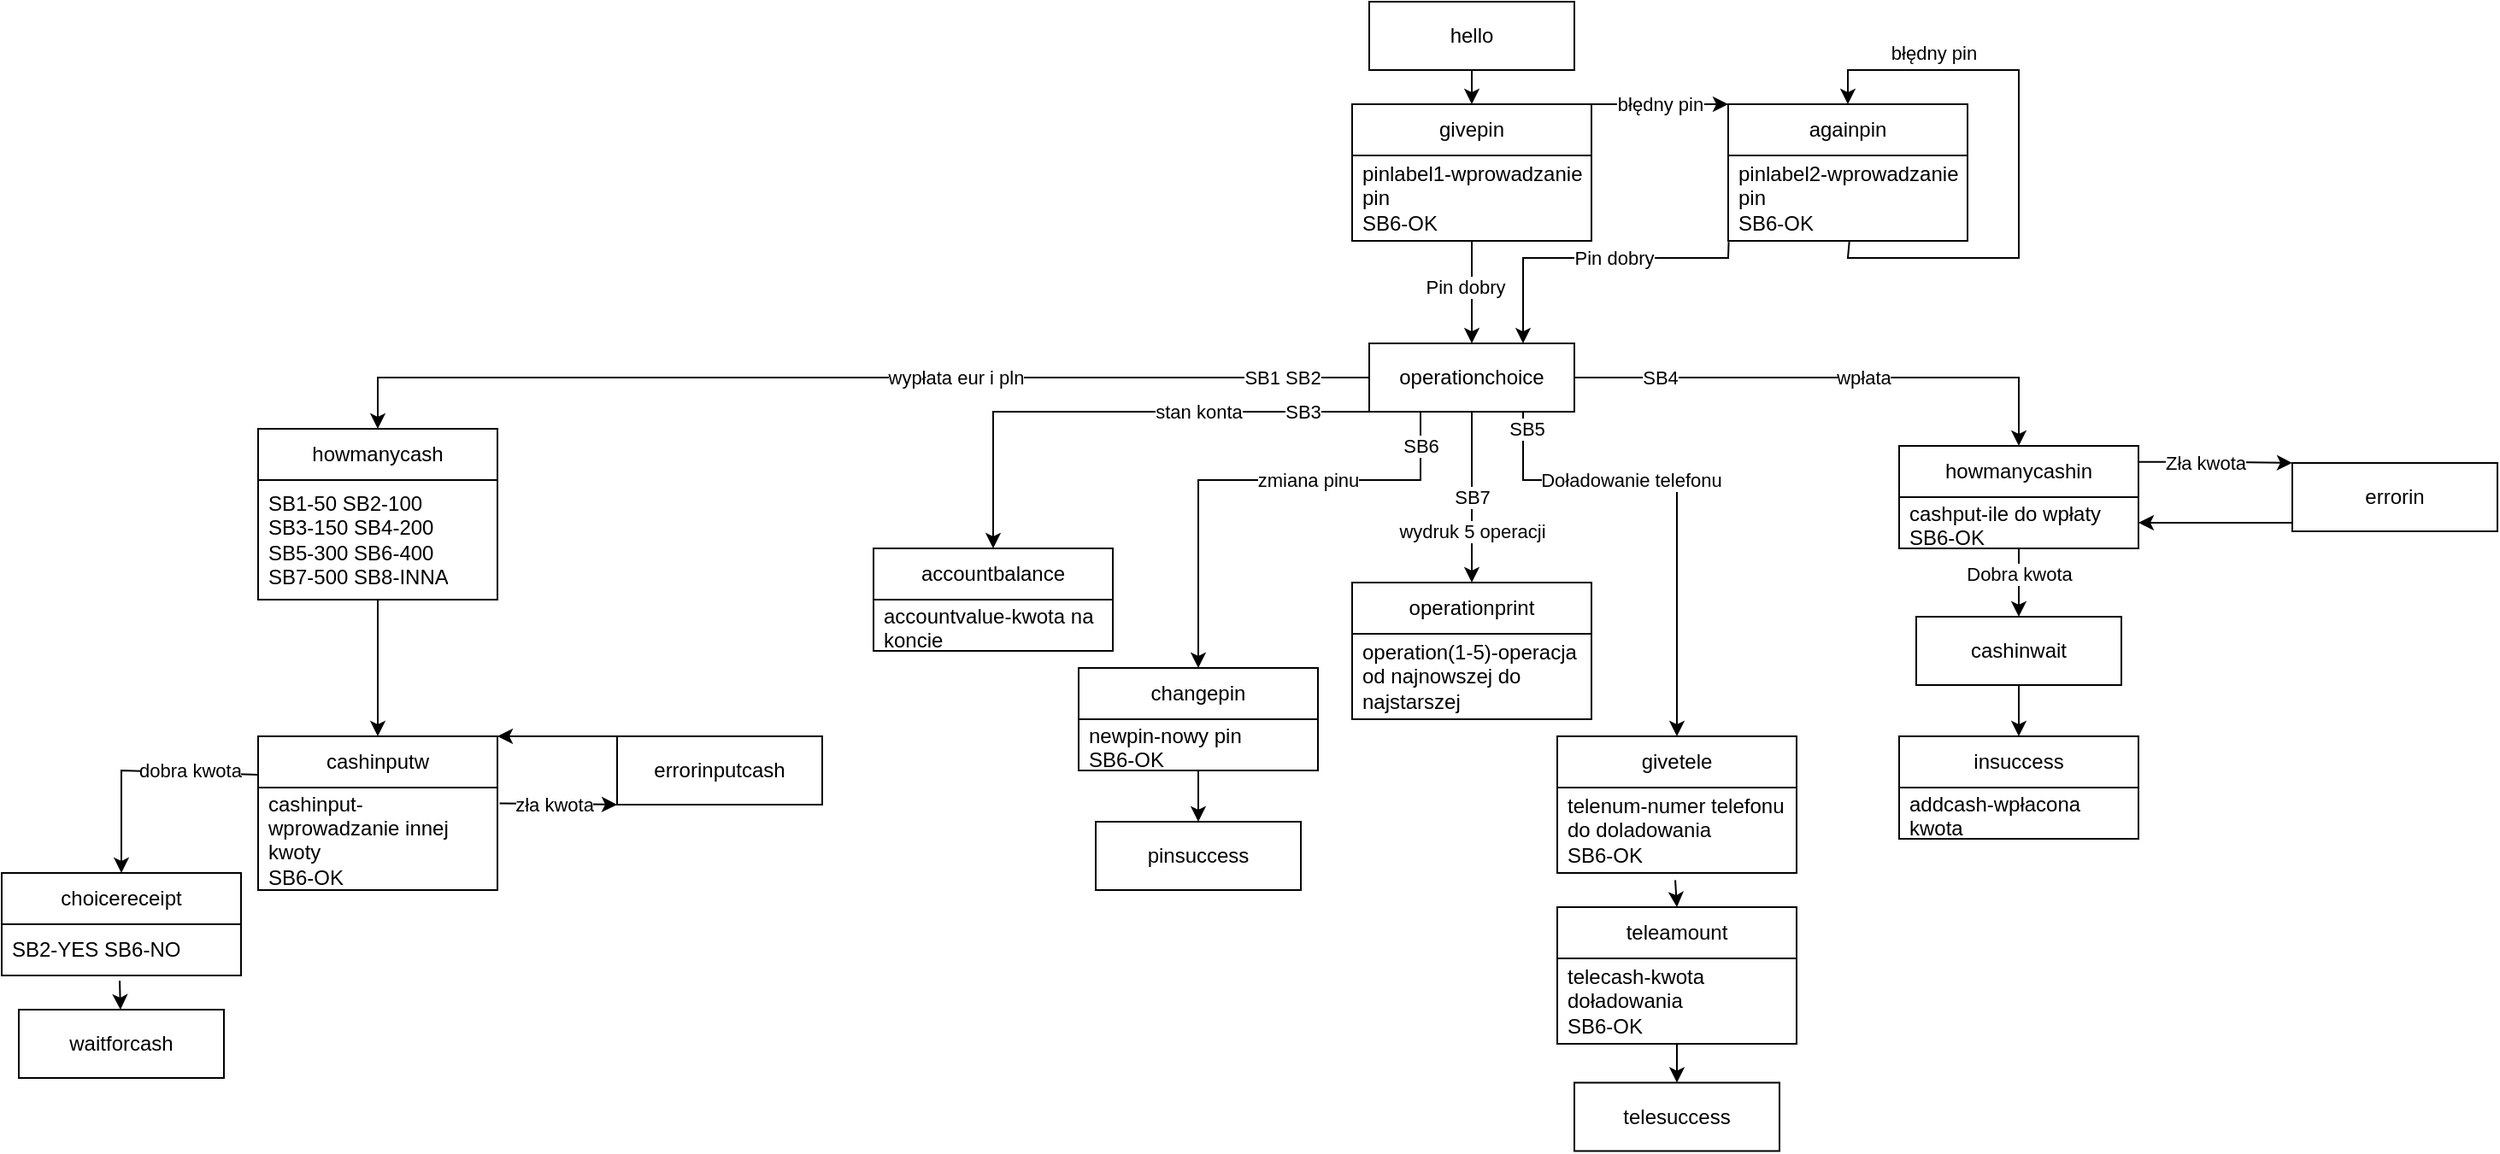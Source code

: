 <mxfile version="21.4.0" type="device">
  <diagram name="Strona-1" id="Kzm8d9shIN3Trl6sYYgi">
    <mxGraphModel dx="1781" dy="584" grid="1" gridSize="10" guides="1" tooltips="1" connect="1" arrows="1" fold="1" page="1" pageScale="1" pageWidth="827" pageHeight="1169" math="0" shadow="0">
      <root>
        <mxCell id="0" />
        <mxCell id="1" parent="0" />
        <mxCell id="q213whrQz-qfY4SCTPW1-1" value="hello" style="rounded=0;whiteSpace=wrap;html=1;" parent="1" vertex="1">
          <mxGeometry x="160" y="40" width="120" height="40" as="geometry" />
        </mxCell>
        <mxCell id="q213whrQz-qfY4SCTPW1-3" value="" style="endArrow=classic;html=1;rounded=0;exitX=0.5;exitY=1;exitDx=0;exitDy=0;entryX=0.5;entryY=0;entryDx=0;entryDy=0;" parent="1" source="q213whrQz-qfY4SCTPW1-1" target="q213whrQz-qfY4SCTPW1-54" edge="1">
          <mxGeometry width="50" height="50" relative="1" as="geometry">
            <mxPoint x="220" y="310" as="sourcePoint" />
            <mxPoint x="270" y="260" as="targetPoint" />
          </mxGeometry>
        </mxCell>
        <mxCell id="q213whrQz-qfY4SCTPW1-5" value="" style="endArrow=classic;html=1;rounded=0;exitX=1;exitY=0;exitDx=0;exitDy=0;entryX=0;entryY=0;entryDx=0;entryDy=0;" parent="1" source="q213whrQz-qfY4SCTPW1-54" target="q213whrQz-qfY4SCTPW1-58" edge="1">
          <mxGeometry width="50" height="50" relative="1" as="geometry">
            <mxPoint x="220" y="310" as="sourcePoint" />
            <mxPoint x="360" y="120" as="targetPoint" />
          </mxGeometry>
        </mxCell>
        <mxCell id="q213whrQz-qfY4SCTPW1-6" value="błędny pin" style="edgeLabel;html=1;align=center;verticalAlign=middle;resizable=0;points=[];rotation=0;" parent="q213whrQz-qfY4SCTPW1-5" vertex="1" connectable="0">
          <mxGeometry x="0.454" y="2" relative="1" as="geometry">
            <mxPoint x="-18" y="2" as="offset" />
          </mxGeometry>
        </mxCell>
        <mxCell id="q213whrQz-qfY4SCTPW1-9" value="operationchoice" style="rounded=0;whiteSpace=wrap;html=1;" parent="1" vertex="1">
          <mxGeometry x="160" y="240" width="120" height="40" as="geometry" />
        </mxCell>
        <mxCell id="q213whrQz-qfY4SCTPW1-10" value="" style="endArrow=classic;html=1;rounded=0;entryX=0.5;entryY=0;entryDx=0;entryDy=0;" parent="1" source="q213whrQz-qfY4SCTPW1-54" target="q213whrQz-qfY4SCTPW1-9" edge="1">
          <mxGeometry width="50" height="50" relative="1" as="geometry">
            <mxPoint x="220" y="310" as="sourcePoint" />
            <mxPoint x="270" y="260" as="targetPoint" />
          </mxGeometry>
        </mxCell>
        <mxCell id="q213whrQz-qfY4SCTPW1-12" value="Pin dobry" style="edgeLabel;html=1;align=center;verticalAlign=middle;resizable=0;points=[];rotation=0;" parent="q213whrQz-qfY4SCTPW1-10" vertex="1" connectable="0">
          <mxGeometry x="0.412" y="-1" relative="1" as="geometry">
            <mxPoint x="-3" y="-16" as="offset" />
          </mxGeometry>
        </mxCell>
        <mxCell id="q213whrQz-qfY4SCTPW1-11" value="" style="endArrow=classic;html=1;rounded=0;exitX=0.002;exitY=1.012;exitDx=0;exitDy=0;entryX=0.75;entryY=0;entryDx=0;entryDy=0;exitPerimeter=0;" parent="1" source="q213whrQz-qfY4SCTPW1-59" target="q213whrQz-qfY4SCTPW1-9" edge="1">
          <mxGeometry width="50" height="50" relative="1" as="geometry">
            <mxPoint x="220" y="310" as="sourcePoint" />
            <mxPoint x="290" y="250" as="targetPoint" />
            <Array as="points">
              <mxPoint x="370" y="190" />
              <mxPoint x="250" y="190" />
            </Array>
          </mxGeometry>
        </mxCell>
        <mxCell id="q213whrQz-qfY4SCTPW1-14" value="Pin dobry" style="edgeLabel;html=1;align=center;verticalAlign=middle;resizable=0;points=[];rotation=0;" parent="q213whrQz-qfY4SCTPW1-11" vertex="1" connectable="0">
          <mxGeometry x="-0.42" y="3" relative="1" as="geometry">
            <mxPoint x="-25" y="-3" as="offset" />
          </mxGeometry>
        </mxCell>
        <mxCell id="q213whrQz-qfY4SCTPW1-16" value="" style="endArrow=classic;html=1;rounded=0;entryX=0.5;entryY=0;entryDx=0;entryDy=0;exitX=0;exitY=0.5;exitDx=0;exitDy=0;" parent="1" source="q213whrQz-qfY4SCTPW1-9" target="beemSsX0Srpz4FNd_Xfr-7" edge="1">
          <mxGeometry width="50" height="50" relative="1" as="geometry">
            <mxPoint x="70" y="260" as="sourcePoint" />
            <mxPoint x="-420" y="280" as="targetPoint" />
            <Array as="points">
              <mxPoint x="-420" y="260" />
            </Array>
          </mxGeometry>
        </mxCell>
        <mxCell id="q213whrQz-qfY4SCTPW1-17" value="wypłata eur i pln" style="edgeLabel;html=1;align=center;verticalAlign=middle;resizable=0;points=[];rotation=0;" parent="q213whrQz-qfY4SCTPW1-16" vertex="1" connectable="0">
          <mxGeometry x="-0.388" y="-2" relative="1" as="geometry">
            <mxPoint x="-56" y="2" as="offset" />
          </mxGeometry>
        </mxCell>
        <mxCell id="beemSsX0Srpz4FNd_Xfr-1" value="SB1 SB2" style="edgeLabel;html=1;align=center;verticalAlign=middle;resizable=0;points=[];" vertex="1" connectable="0" parent="q213whrQz-qfY4SCTPW1-16">
          <mxGeometry x="-0.833" y="2" relative="1" as="geometry">
            <mxPoint y="-2" as="offset" />
          </mxGeometry>
        </mxCell>
        <mxCell id="q213whrQz-qfY4SCTPW1-21" value="errorinputcash" style="rounded=0;whiteSpace=wrap;html=1;" parent="1" vertex="1">
          <mxGeometry x="-280" y="470" width="120" height="40" as="geometry" />
        </mxCell>
        <mxCell id="q213whrQz-qfY4SCTPW1-22" value="" style="endArrow=classic;html=1;rounded=0;exitX=1.009;exitY=0.155;exitDx=0;exitDy=0;entryX=0;entryY=1;entryDx=0;entryDy=0;exitPerimeter=0;" parent="1" source="q213whrQz-qfY4SCTPW1-65" target="q213whrQz-qfY4SCTPW1-21" edge="1">
          <mxGeometry width="50" height="50" relative="1" as="geometry">
            <mxPoint x="-190" y="600" as="sourcePoint" />
            <mxPoint x="-120" y="670" as="targetPoint" />
          </mxGeometry>
        </mxCell>
        <mxCell id="q213whrQz-qfY4SCTPW1-24" value="zła kwota" style="edgeLabel;html=1;align=center;verticalAlign=middle;resizable=0;points=[];rotation=0;" parent="q213whrQz-qfY4SCTPW1-22" vertex="1" connectable="0">
          <mxGeometry x="0.485" y="-3" relative="1" as="geometry">
            <mxPoint x="-19" y="-3" as="offset" />
          </mxGeometry>
        </mxCell>
        <mxCell id="q213whrQz-qfY4SCTPW1-25" value="" style="endArrow=classic;html=1;rounded=0;entryX=1;entryY=0;entryDx=0;entryDy=0;exitX=0;exitY=0;exitDx=0;exitDy=0;" parent="1" source="q213whrQz-qfY4SCTPW1-21" target="q213whrQz-qfY4SCTPW1-64" edge="1">
          <mxGeometry width="50" height="50" relative="1" as="geometry">
            <mxPoint x="-410" y="620" as="sourcePoint" />
            <mxPoint x="-360" y="570" as="targetPoint" />
          </mxGeometry>
        </mxCell>
        <mxCell id="q213whrQz-qfY4SCTPW1-27" value="" style="endArrow=classic;html=1;rounded=0;exitX=0;exitY=0.25;exitDx=0;exitDy=0;entryX=0.5;entryY=0;entryDx=0;entryDy=0;" parent="1" source="q213whrQz-qfY4SCTPW1-64" target="beemSsX0Srpz4FNd_Xfr-13" edge="1">
          <mxGeometry width="50" height="50" relative="1" as="geometry">
            <mxPoint x="-440" y="620" as="sourcePoint" />
            <mxPoint x="-570" y="550" as="targetPoint" />
            <Array as="points">
              <mxPoint x="-570" y="490" />
            </Array>
          </mxGeometry>
        </mxCell>
        <mxCell id="q213whrQz-qfY4SCTPW1-28" value="dobra kwota" style="edgeLabel;html=1;align=center;verticalAlign=middle;resizable=0;points=[];" parent="q213whrQz-qfY4SCTPW1-27" vertex="1" connectable="0">
          <mxGeometry x="0.452" y="-1" relative="1" as="geometry">
            <mxPoint x="41" y="-22" as="offset" />
          </mxGeometry>
        </mxCell>
        <mxCell id="q213whrQz-qfY4SCTPW1-29" value="waitforcash" style="rounded=0;whiteSpace=wrap;html=1;" parent="1" vertex="1">
          <mxGeometry x="-630" y="630" width="120" height="40" as="geometry" />
        </mxCell>
        <mxCell id="q213whrQz-qfY4SCTPW1-30" value="" style="endArrow=classic;html=1;rounded=0;exitX=0.493;exitY=1.1;exitDx=0;exitDy=0;exitPerimeter=0;" parent="1" source="beemSsX0Srpz4FNd_Xfr-14" target="q213whrQz-qfY4SCTPW1-29" edge="1">
          <mxGeometry width="50" height="50" relative="1" as="geometry">
            <mxPoint x="-570" y="590" as="sourcePoint" />
            <mxPoint x="-390" y="570" as="targetPoint" />
          </mxGeometry>
        </mxCell>
        <mxCell id="q213whrQz-qfY4SCTPW1-32" value="" style="endArrow=classic;html=1;rounded=0;exitX=0;exitY=1;exitDx=0;exitDy=0;entryX=0.5;entryY=0;entryDx=0;entryDy=0;" parent="1" source="q213whrQz-qfY4SCTPW1-9" target="q213whrQz-qfY4SCTPW1-68" edge="1">
          <mxGeometry width="50" height="50" relative="1" as="geometry">
            <mxPoint x="190" y="510" as="sourcePoint" />
            <mxPoint x="240" y="460" as="targetPoint" />
            <Array as="points">
              <mxPoint x="-60" y="280" />
            </Array>
          </mxGeometry>
        </mxCell>
        <mxCell id="q213whrQz-qfY4SCTPW1-33" value="stan konta" style="edgeLabel;html=1;align=center;verticalAlign=middle;resizable=0;points=[];rotation=0;" parent="q213whrQz-qfY4SCTPW1-32" vertex="1" connectable="0">
          <mxGeometry x="-0.152" y="2" relative="1" as="geometry">
            <mxPoint x="27" y="-2" as="offset" />
          </mxGeometry>
        </mxCell>
        <mxCell id="beemSsX0Srpz4FNd_Xfr-2" value="SB3" style="edgeLabel;html=1;align=center;verticalAlign=middle;resizable=0;points=[];" vertex="1" connectable="0" parent="q213whrQz-qfY4SCTPW1-32">
          <mxGeometry x="-0.74" y="3" relative="1" as="geometry">
            <mxPoint y="-3" as="offset" />
          </mxGeometry>
        </mxCell>
        <mxCell id="q213whrQz-qfY4SCTPW1-35" value="" style="endArrow=classic;html=1;rounded=0;exitX=0.25;exitY=1;exitDx=0;exitDy=0;entryX=0.5;entryY=0;entryDx=0;entryDy=0;" parent="1" source="q213whrQz-qfY4SCTPW1-9" target="q213whrQz-qfY4SCTPW1-72" edge="1">
          <mxGeometry width="50" height="50" relative="1" as="geometry">
            <mxPoint x="412.96" y="360" as="sourcePoint" />
            <mxPoint x="410" y="542" as="targetPoint" />
            <Array as="points">
              <mxPoint x="190" y="300" />
              <mxPoint x="190" y="320" />
              <mxPoint x="60" y="320" />
            </Array>
          </mxGeometry>
        </mxCell>
        <mxCell id="q213whrQz-qfY4SCTPW1-37" value="zmiana pinu" style="edgeLabel;html=1;align=center;verticalAlign=middle;resizable=0;points=[];" parent="q213whrQz-qfY4SCTPW1-35" vertex="1" connectable="0">
          <mxGeometry x="-0.329" y="4" relative="1" as="geometry">
            <mxPoint x="-12" y="-4" as="offset" />
          </mxGeometry>
        </mxCell>
        <mxCell id="beemSsX0Srpz4FNd_Xfr-5" value="SB6" style="edgeLabel;html=1;align=center;verticalAlign=middle;resizable=0;points=[];" vertex="1" connectable="0" parent="q213whrQz-qfY4SCTPW1-35">
          <mxGeometry x="-0.607" y="2" relative="1" as="geometry">
            <mxPoint x="15" y="-22" as="offset" />
          </mxGeometry>
        </mxCell>
        <mxCell id="q213whrQz-qfY4SCTPW1-38" value="pinsuccess" style="rounded=0;whiteSpace=wrap;html=1;" parent="1" vertex="1">
          <mxGeometry y="520" width="120" height="40" as="geometry" />
        </mxCell>
        <mxCell id="q213whrQz-qfY4SCTPW1-40" value="" style="endArrow=classic;html=1;rounded=0;exitX=0.5;exitY=1;exitDx=0;exitDy=0;entryX=0.5;entryY=0;entryDx=0;entryDy=0;" parent="1" source="q213whrQz-qfY4SCTPW1-9" target="q213whrQz-qfY4SCTPW1-77" edge="1">
          <mxGeometry width="50" height="50" relative="1" as="geometry">
            <mxPoint x="430" y="362" as="sourcePoint" />
            <mxPoint x="400" y="422" as="targetPoint" />
          </mxGeometry>
        </mxCell>
        <mxCell id="q213whrQz-qfY4SCTPW1-42" value="wydruk 5 operacji" style="edgeLabel;html=1;align=center;verticalAlign=middle;resizable=0;points=[];" parent="q213whrQz-qfY4SCTPW1-40" vertex="1" connectable="0">
          <mxGeometry x="-0.311" y="2" relative="1" as="geometry">
            <mxPoint x="-2" y="35" as="offset" />
          </mxGeometry>
        </mxCell>
        <mxCell id="beemSsX0Srpz4FNd_Xfr-6" value="SB7" style="edgeLabel;html=1;align=center;verticalAlign=middle;resizable=0;points=[];" vertex="1" connectable="0" parent="q213whrQz-qfY4SCTPW1-40">
          <mxGeometry x="-0.34" y="1" relative="1" as="geometry">
            <mxPoint x="-1" y="17" as="offset" />
          </mxGeometry>
        </mxCell>
        <mxCell id="q213whrQz-qfY4SCTPW1-44" value="" style="endArrow=classic;html=1;rounded=0;exitX=0.75;exitY=1;exitDx=0;exitDy=0;entryX=0.5;entryY=0;entryDx=0;entryDy=0;" parent="1" source="q213whrQz-qfY4SCTPW1-9" target="q213whrQz-qfY4SCTPW1-81" edge="1">
          <mxGeometry width="50" height="50" relative="1" as="geometry">
            <mxPoint x="240" y="420" as="sourcePoint" />
            <mxPoint x="290" y="370" as="targetPoint" />
            <Array as="points">
              <mxPoint x="250" y="320" />
              <mxPoint x="340" y="320" />
            </Array>
          </mxGeometry>
        </mxCell>
        <mxCell id="q213whrQz-qfY4SCTPW1-45" value="Doładowanie telefonu" style="edgeLabel;html=1;align=center;verticalAlign=middle;resizable=0;points=[];" parent="q213whrQz-qfY4SCTPW1-44" vertex="1" connectable="0">
          <mxGeometry x="-0.236" y="4" relative="1" as="geometry">
            <mxPoint x="-4" y="4" as="offset" />
          </mxGeometry>
        </mxCell>
        <mxCell id="beemSsX0Srpz4FNd_Xfr-4" value="SB5" style="edgeLabel;html=1;align=center;verticalAlign=middle;resizable=0;points=[];" vertex="1" connectable="0" parent="q213whrQz-qfY4SCTPW1-44">
          <mxGeometry x="-0.786" y="2" relative="1" as="geometry">
            <mxPoint y="-20" as="offset" />
          </mxGeometry>
        </mxCell>
        <mxCell id="q213whrQz-qfY4SCTPW1-47" value="telesuccess" style="rounded=0;whiteSpace=wrap;html=1;" parent="1" vertex="1">
          <mxGeometry x="280" y="672.75" width="120" height="40" as="geometry" />
        </mxCell>
        <mxCell id="q213whrQz-qfY4SCTPW1-48" value="" style="endArrow=classic;html=1;rounded=0;exitX=0.493;exitY=1.084;exitDx=0;exitDy=0;entryX=0.5;entryY=0;entryDx=0;entryDy=0;exitPerimeter=0;" parent="1" source="q213whrQz-qfY4SCTPW1-82" target="q213whrQz-qfY4SCTPW1-85" edge="1">
          <mxGeometry width="50" height="50" relative="1" as="geometry">
            <mxPoint x="340" y="560" as="sourcePoint" />
            <mxPoint x="390" y="510" as="targetPoint" />
          </mxGeometry>
        </mxCell>
        <mxCell id="q213whrQz-qfY4SCTPW1-50" value="" style="endArrow=classic;html=1;rounded=0;exitX=1;exitY=0.5;exitDx=0;exitDy=0;entryX=0.5;entryY=0;entryDx=0;entryDy=0;" parent="1" source="q213whrQz-qfY4SCTPW1-9" target="q213whrQz-qfY4SCTPW1-91" edge="1">
          <mxGeometry width="50" height="50" relative="1" as="geometry">
            <mxPoint x="410" y="470" as="sourcePoint" />
            <mxPoint x="540" y="320" as="targetPoint" />
            <Array as="points">
              <mxPoint x="540" y="260" />
            </Array>
          </mxGeometry>
        </mxCell>
        <mxCell id="q213whrQz-qfY4SCTPW1-52" value="wpłata" style="edgeLabel;html=1;align=center;verticalAlign=middle;resizable=0;points=[];" parent="q213whrQz-qfY4SCTPW1-50" vertex="1" connectable="0">
          <mxGeometry x="0.171" y="-3" relative="1" as="geometry">
            <mxPoint x="-7" y="-3" as="offset" />
          </mxGeometry>
        </mxCell>
        <mxCell id="beemSsX0Srpz4FNd_Xfr-3" value="SB4" style="edgeLabel;html=1;align=center;verticalAlign=middle;resizable=0;points=[];" vertex="1" connectable="0" parent="q213whrQz-qfY4SCTPW1-50">
          <mxGeometry x="-0.313" y="3" relative="1" as="geometry">
            <mxPoint x="-53" y="3" as="offset" />
          </mxGeometry>
        </mxCell>
        <mxCell id="q213whrQz-qfY4SCTPW1-54" value="givepin" style="swimlane;fontStyle=0;childLayout=stackLayout;horizontal=1;startSize=30;horizontalStack=0;resizeParent=1;resizeParentMax=0;resizeLast=0;collapsible=1;marginBottom=0;whiteSpace=wrap;html=1;" parent="1" vertex="1">
          <mxGeometry x="150" y="100" width="140" height="80" as="geometry">
            <mxRectangle x="-40" y="80" width="60" height="30" as="alternateBounds" />
          </mxGeometry>
        </mxCell>
        <mxCell id="q213whrQz-qfY4SCTPW1-55" value="pinlabel1-wprowadzanie pin&lt;br&gt;SB6-OK" style="text;strokeColor=none;fillColor=none;align=left;verticalAlign=middle;spacingLeft=4;spacingRight=4;overflow=hidden;points=[[0,0.5],[1,0.5]];portConstraint=eastwest;rotatable=0;whiteSpace=wrap;html=1;" parent="q213whrQz-qfY4SCTPW1-54" vertex="1">
          <mxGeometry y="30" width="140" height="50" as="geometry" />
        </mxCell>
        <mxCell id="q213whrQz-qfY4SCTPW1-58" value="againpin" style="swimlane;fontStyle=0;childLayout=stackLayout;horizontal=1;startSize=30;horizontalStack=0;resizeParent=1;resizeParentMax=0;resizeLast=0;collapsible=1;marginBottom=0;whiteSpace=wrap;html=1;" parent="1" vertex="1">
          <mxGeometry x="370" y="100" width="140" height="80" as="geometry" />
        </mxCell>
        <mxCell id="q213whrQz-qfY4SCTPW1-59" value="pinlabel2-wprowadzanie pin&lt;br&gt;SB6-OK" style="text;strokeColor=none;fillColor=none;align=left;verticalAlign=middle;spacingLeft=4;spacingRight=4;overflow=hidden;points=[[0,0.5],[1,0.5]];portConstraint=eastwest;rotatable=0;whiteSpace=wrap;html=1;" parent="q213whrQz-qfY4SCTPW1-58" vertex="1">
          <mxGeometry y="30" width="140" height="50" as="geometry" />
        </mxCell>
        <mxCell id="q213whrQz-qfY4SCTPW1-7" value="" style="endArrow=classic;html=1;rounded=0;exitX=0.506;exitY=1.012;exitDx=0;exitDy=0;entryX=0.5;entryY=0;entryDx=0;entryDy=0;exitPerimeter=0;" parent="q213whrQz-qfY4SCTPW1-58" source="q213whrQz-qfY4SCTPW1-59" target="q213whrQz-qfY4SCTPW1-58" edge="1">
          <mxGeometry width="50" height="50" relative="1" as="geometry">
            <mxPoint x="-390" y="210" as="sourcePoint" />
            <mxPoint x="-260" y="60" as="targetPoint" />
            <Array as="points">
              <mxPoint x="70" y="90" />
              <mxPoint x="170" y="90" />
              <mxPoint x="170" y="80" />
              <mxPoint x="170" y="-20" />
              <mxPoint x="70" y="-20" />
            </Array>
          </mxGeometry>
        </mxCell>
        <mxCell id="q213whrQz-qfY4SCTPW1-63" value="błędny pin" style="edgeLabel;html=1;align=center;verticalAlign=middle;resizable=0;points=[];" parent="q213whrQz-qfY4SCTPW1-7" vertex="1" connectable="0">
          <mxGeometry x="-0.027" y="1" relative="1" as="geometry">
            <mxPoint x="-49" y="-65" as="offset" />
          </mxGeometry>
        </mxCell>
        <mxCell id="q213whrQz-qfY4SCTPW1-64" value="cashinputw" style="swimlane;fontStyle=0;childLayout=stackLayout;horizontal=1;startSize=30;horizontalStack=0;resizeParent=1;resizeParentMax=0;resizeLast=0;collapsible=1;marginBottom=0;whiteSpace=wrap;html=1;" parent="1" vertex="1">
          <mxGeometry x="-490" y="470" width="140" height="90" as="geometry" />
        </mxCell>
        <mxCell id="q213whrQz-qfY4SCTPW1-65" value="cashinput-wprowadzanie innej kwoty&lt;br&gt;SB6-OK" style="text;strokeColor=none;fillColor=none;align=left;verticalAlign=middle;spacingLeft=4;spacingRight=4;overflow=hidden;points=[[0,0.5],[1,0.5]];portConstraint=eastwest;rotatable=0;whiteSpace=wrap;html=1;" parent="q213whrQz-qfY4SCTPW1-64" vertex="1">
          <mxGeometry y="30" width="140" height="60" as="geometry" />
        </mxCell>
        <mxCell id="q213whrQz-qfY4SCTPW1-68" value="accountbalance" style="swimlane;fontStyle=0;childLayout=stackLayout;horizontal=1;startSize=30;horizontalStack=0;resizeParent=1;resizeParentMax=0;resizeLast=0;collapsible=1;marginBottom=0;whiteSpace=wrap;html=1;" parent="1" vertex="1">
          <mxGeometry x="-130" y="360" width="140" height="60" as="geometry" />
        </mxCell>
        <mxCell id="q213whrQz-qfY4SCTPW1-69" value="accountvalue-kwota na koncie" style="text;strokeColor=none;fillColor=none;align=left;verticalAlign=middle;spacingLeft=4;spacingRight=4;overflow=hidden;points=[[0,0.5],[1,0.5]];portConstraint=eastwest;rotatable=0;whiteSpace=wrap;html=1;" parent="q213whrQz-qfY4SCTPW1-68" vertex="1">
          <mxGeometry y="30" width="140" height="30" as="geometry" />
        </mxCell>
        <mxCell id="q213whrQz-qfY4SCTPW1-76" value="" style="edgeStyle=orthogonalEdgeStyle;rounded=0;orthogonalLoop=1;jettySize=auto;html=1;" parent="1" source="q213whrQz-qfY4SCTPW1-72" target="q213whrQz-qfY4SCTPW1-38" edge="1">
          <mxGeometry relative="1" as="geometry" />
        </mxCell>
        <mxCell id="q213whrQz-qfY4SCTPW1-72" value="changepin" style="swimlane;fontStyle=0;childLayout=stackLayout;horizontal=1;startSize=30;horizontalStack=0;resizeParent=1;resizeParentMax=0;resizeLast=0;collapsible=1;marginBottom=0;whiteSpace=wrap;html=1;" parent="1" vertex="1">
          <mxGeometry x="-10" y="430" width="140" height="60" as="geometry" />
        </mxCell>
        <mxCell id="q213whrQz-qfY4SCTPW1-73" value="newpin-nowy pin&lt;br&gt;SB6-OK" style="text;strokeColor=none;fillColor=none;align=left;verticalAlign=middle;spacingLeft=4;spacingRight=4;overflow=hidden;points=[[0,0.5],[1,0.5]];portConstraint=eastwest;rotatable=0;whiteSpace=wrap;html=1;" parent="q213whrQz-qfY4SCTPW1-72" vertex="1">
          <mxGeometry y="30" width="140" height="30" as="geometry" />
        </mxCell>
        <mxCell id="q213whrQz-qfY4SCTPW1-77" value="operationprint" style="swimlane;fontStyle=0;childLayout=stackLayout;horizontal=1;startSize=30;horizontalStack=0;resizeParent=1;resizeParentMax=0;resizeLast=0;collapsible=1;marginBottom=0;whiteSpace=wrap;html=1;" parent="1" vertex="1">
          <mxGeometry x="150" y="380" width="140" height="80" as="geometry" />
        </mxCell>
        <mxCell id="q213whrQz-qfY4SCTPW1-78" value="operation(1-5)-operacja od najnowszej do najstarszej" style="text;strokeColor=none;fillColor=none;align=left;verticalAlign=middle;spacingLeft=4;spacingRight=4;overflow=hidden;points=[[0,0.5],[1,0.5]];portConstraint=eastwest;rotatable=0;whiteSpace=wrap;html=1;" parent="q213whrQz-qfY4SCTPW1-77" vertex="1">
          <mxGeometry y="30" width="140" height="50" as="geometry" />
        </mxCell>
        <mxCell id="q213whrQz-qfY4SCTPW1-81" value="givetele" style="swimlane;fontStyle=0;childLayout=stackLayout;horizontal=1;startSize=30;horizontalStack=0;resizeParent=1;resizeParentMax=0;resizeLast=0;collapsible=1;marginBottom=0;whiteSpace=wrap;html=1;" parent="1" vertex="1">
          <mxGeometry x="270" y="470" width="140" height="80" as="geometry" />
        </mxCell>
        <mxCell id="q213whrQz-qfY4SCTPW1-82" value="telenum-numer telefonu do doladowania&lt;br&gt;SB6-OK" style="text;strokeColor=none;fillColor=none;align=left;verticalAlign=middle;spacingLeft=4;spacingRight=4;overflow=hidden;points=[[0,0.5],[1,0.5]];portConstraint=eastwest;rotatable=0;whiteSpace=wrap;html=1;" parent="q213whrQz-qfY4SCTPW1-81" vertex="1">
          <mxGeometry y="30" width="140" height="50" as="geometry" />
        </mxCell>
        <mxCell id="q213whrQz-qfY4SCTPW1-90" value="" style="edgeStyle=orthogonalEdgeStyle;rounded=0;orthogonalLoop=1;jettySize=auto;html=1;" parent="1" source="q213whrQz-qfY4SCTPW1-85" target="q213whrQz-qfY4SCTPW1-47" edge="1">
          <mxGeometry relative="1" as="geometry" />
        </mxCell>
        <mxCell id="q213whrQz-qfY4SCTPW1-85" value="teleamount" style="swimlane;fontStyle=0;childLayout=stackLayout;horizontal=1;startSize=30;horizontalStack=0;resizeParent=1;resizeParentMax=0;resizeLast=0;collapsible=1;marginBottom=0;whiteSpace=wrap;html=1;" parent="1" vertex="1">
          <mxGeometry x="270" y="570" width="140" height="80" as="geometry" />
        </mxCell>
        <mxCell id="q213whrQz-qfY4SCTPW1-86" value="telecash-kwota doładowania&lt;br&gt;SB6-OK" style="text;strokeColor=none;fillColor=none;align=left;verticalAlign=middle;spacingLeft=4;spacingRight=4;overflow=hidden;points=[[0,0.5],[1,0.5]];portConstraint=eastwest;rotatable=0;whiteSpace=wrap;html=1;" parent="q213whrQz-qfY4SCTPW1-85" vertex="1">
          <mxGeometry y="30" width="140" height="50" as="geometry" />
        </mxCell>
        <mxCell id="q213whrQz-qfY4SCTPW1-96" value="" style="edgeStyle=orthogonalEdgeStyle;rounded=0;orthogonalLoop=1;jettySize=auto;html=1;exitX=0.987;exitY=0.157;exitDx=0;exitDy=0;exitPerimeter=0;entryX=0;entryY=0;entryDx=0;entryDy=0;" parent="1" source="q213whrQz-qfY4SCTPW1-91" target="q213whrQz-qfY4SCTPW1-95" edge="1">
          <mxGeometry relative="1" as="geometry">
            <Array as="points">
              <mxPoint x="655" y="309" />
              <mxPoint x="700" y="310" />
            </Array>
          </mxGeometry>
        </mxCell>
        <mxCell id="q213whrQz-qfY4SCTPW1-97" value="Zła kwota" style="edgeLabel;html=1;align=center;verticalAlign=middle;resizable=0;points=[];" parent="q213whrQz-qfY4SCTPW1-96" vertex="1" connectable="0">
          <mxGeometry x="0.236" relative="1" as="geometry">
            <mxPoint x="-16" as="offset" />
          </mxGeometry>
        </mxCell>
        <mxCell id="q213whrQz-qfY4SCTPW1-101" value="" style="edgeStyle=orthogonalEdgeStyle;rounded=0;orthogonalLoop=1;jettySize=auto;html=1;" parent="1" source="q213whrQz-qfY4SCTPW1-91" target="q213whrQz-qfY4SCTPW1-100" edge="1">
          <mxGeometry relative="1" as="geometry" />
        </mxCell>
        <mxCell id="q213whrQz-qfY4SCTPW1-102" value="Dobra kwota" style="edgeLabel;html=1;align=center;verticalAlign=middle;resizable=0;points=[];" parent="q213whrQz-qfY4SCTPW1-101" vertex="1" connectable="0">
          <mxGeometry x="-0.243" relative="1" as="geometry">
            <mxPoint as="offset" />
          </mxGeometry>
        </mxCell>
        <mxCell id="q213whrQz-qfY4SCTPW1-91" value="howmanycashin" style="swimlane;fontStyle=0;childLayout=stackLayout;horizontal=1;startSize=30;horizontalStack=0;resizeParent=1;resizeParentMax=0;resizeLast=0;collapsible=1;marginBottom=0;whiteSpace=wrap;html=1;" parent="1" vertex="1">
          <mxGeometry x="470" y="300" width="140" height="60" as="geometry" />
        </mxCell>
        <mxCell id="q213whrQz-qfY4SCTPW1-92" value="cashput-ile do wpłaty&lt;br&gt;SB6-OK" style="text;strokeColor=none;fillColor=none;align=left;verticalAlign=middle;spacingLeft=4;spacingRight=4;overflow=hidden;points=[[0,0.5],[1,0.5]];portConstraint=eastwest;rotatable=0;whiteSpace=wrap;html=1;" parent="q213whrQz-qfY4SCTPW1-91" vertex="1">
          <mxGeometry y="30" width="140" height="30" as="geometry" />
        </mxCell>
        <mxCell id="q213whrQz-qfY4SCTPW1-99" value="" style="edgeStyle=orthogonalEdgeStyle;rounded=0;orthogonalLoop=1;jettySize=auto;html=1;" parent="1" source="q213whrQz-qfY4SCTPW1-95" target="q213whrQz-qfY4SCTPW1-92" edge="1">
          <mxGeometry relative="1" as="geometry">
            <Array as="points">
              <mxPoint x="680" y="345" />
              <mxPoint x="680" y="345" />
            </Array>
          </mxGeometry>
        </mxCell>
        <mxCell id="q213whrQz-qfY4SCTPW1-95" value="errorin" style="whiteSpace=wrap;html=1;fontStyle=0;startSize=30;" parent="1" vertex="1">
          <mxGeometry x="700" y="310" width="120" height="40" as="geometry" />
        </mxCell>
        <mxCell id="q213whrQz-qfY4SCTPW1-100" value="cashinwait" style="whiteSpace=wrap;html=1;fontStyle=0;startSize=30;" parent="1" vertex="1">
          <mxGeometry x="480" y="400" width="120" height="40" as="geometry" />
        </mxCell>
        <mxCell id="q213whrQz-qfY4SCTPW1-110" value="" style="edgeStyle=orthogonalEdgeStyle;rounded=0;orthogonalLoop=1;jettySize=auto;html=1;endArrow=none;endFill=0;startArrow=classic;startFill=1;" parent="1" source="q213whrQz-qfY4SCTPW1-105" target="q213whrQz-qfY4SCTPW1-100" edge="1">
          <mxGeometry relative="1" as="geometry" />
        </mxCell>
        <mxCell id="q213whrQz-qfY4SCTPW1-105" value="insuccess" style="swimlane;fontStyle=0;childLayout=stackLayout;horizontal=1;startSize=30;horizontalStack=0;resizeParent=1;resizeParentMax=0;resizeLast=0;collapsible=1;marginBottom=0;whiteSpace=wrap;html=1;" parent="1" vertex="1">
          <mxGeometry x="470" y="470" width="140" height="60" as="geometry" />
        </mxCell>
        <mxCell id="q213whrQz-qfY4SCTPW1-106" value="addcash-wpłacona kwota" style="text;strokeColor=none;fillColor=none;align=left;verticalAlign=middle;spacingLeft=4;spacingRight=4;overflow=hidden;points=[[0,0.5],[1,0.5]];portConstraint=eastwest;rotatable=0;whiteSpace=wrap;html=1;" parent="q213whrQz-qfY4SCTPW1-105" vertex="1">
          <mxGeometry y="30" width="140" height="30" as="geometry" />
        </mxCell>
        <mxCell id="beemSsX0Srpz4FNd_Xfr-11" value="" style="edgeStyle=orthogonalEdgeStyle;rounded=0;orthogonalLoop=1;jettySize=auto;html=1;entryX=0.5;entryY=0;entryDx=0;entryDy=0;" edge="1" parent="1" source="beemSsX0Srpz4FNd_Xfr-7" target="q213whrQz-qfY4SCTPW1-64">
          <mxGeometry relative="1" as="geometry">
            <Array as="points" />
          </mxGeometry>
        </mxCell>
        <mxCell id="beemSsX0Srpz4FNd_Xfr-7" value="howmanycash" style="swimlane;fontStyle=0;childLayout=stackLayout;horizontal=1;startSize=30;horizontalStack=0;resizeParent=1;resizeParentMax=0;resizeLast=0;collapsible=1;marginBottom=0;whiteSpace=wrap;html=1;" vertex="1" parent="1">
          <mxGeometry x="-490" y="290" width="140" height="100" as="geometry" />
        </mxCell>
        <mxCell id="beemSsX0Srpz4FNd_Xfr-8" value="SB1-50 SB2-100&lt;br&gt;SB3-150 SB4-200&lt;br&gt;SB5-300 SB6-400&lt;br&gt;SB7-500 SB8-INNA" style="text;strokeColor=none;fillColor=none;align=left;verticalAlign=middle;spacingLeft=4;spacingRight=4;overflow=hidden;points=[[0,0.5],[1,0.5]];portConstraint=eastwest;rotatable=0;whiteSpace=wrap;html=1;" vertex="1" parent="beemSsX0Srpz4FNd_Xfr-7">
          <mxGeometry y="30" width="140" height="70" as="geometry" />
        </mxCell>
        <mxCell id="beemSsX0Srpz4FNd_Xfr-13" value="choicereceipt" style="swimlane;fontStyle=0;childLayout=stackLayout;horizontal=1;startSize=30;horizontalStack=0;resizeParent=1;resizeParentMax=0;resizeLast=0;collapsible=1;marginBottom=0;whiteSpace=wrap;html=1;" vertex="1" parent="1">
          <mxGeometry x="-640" y="550" width="140" height="60" as="geometry" />
        </mxCell>
        <mxCell id="beemSsX0Srpz4FNd_Xfr-14" value="SB2-YES SB6-NO" style="text;strokeColor=none;fillColor=none;align=left;verticalAlign=middle;spacingLeft=4;spacingRight=4;overflow=hidden;points=[[0,0.5],[1,0.5]];portConstraint=eastwest;rotatable=0;whiteSpace=wrap;html=1;" vertex="1" parent="beemSsX0Srpz4FNd_Xfr-13">
          <mxGeometry y="30" width="140" height="30" as="geometry" />
        </mxCell>
      </root>
    </mxGraphModel>
  </diagram>
</mxfile>
